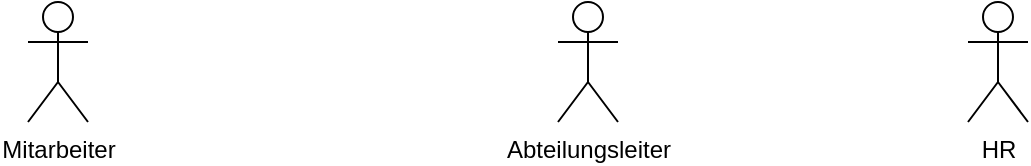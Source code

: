 <mxfile version="14.5.3" type="github">
  <diagram id="MVpvxTPfEfj-0-jQFBjt" name="Page-1">
    <mxGraphModel dx="2022" dy="1134" grid="1" gridSize="10" guides="1" tooltips="1" connect="1" arrows="0" fold="1" page="1" pageScale="1" pageWidth="1169" pageHeight="827" math="0" shadow="0">
      <root>
        <mxCell id="0" />
        <mxCell id="1" parent="0" />
        <mxCell id="SMFbA6I53KAx9mLIbbLe-3" value="Mitarbeiter&lt;br&gt;" style="shape=umlActor;verticalLabelPosition=bottom;verticalAlign=top;html=1;outlineConnect=0;" vertex="1" parent="1">
          <mxGeometry x="115" y="70" width="30" height="60" as="geometry" />
        </mxCell>
        <mxCell id="SMFbA6I53KAx9mLIbbLe-5" value="Abteilungsleiter&lt;br&gt;" style="shape=umlActor;verticalLabelPosition=bottom;verticalAlign=top;html=1;outlineConnect=0;" vertex="1" parent="1">
          <mxGeometry x="380" y="70" width="30" height="60" as="geometry" />
        </mxCell>
        <mxCell id="SMFbA6I53KAx9mLIbbLe-6" value="HR" style="shape=umlActor;verticalLabelPosition=bottom;verticalAlign=top;html=1;outlineConnect=0;" vertex="1" parent="1">
          <mxGeometry x="585" y="70" width="30" height="60" as="geometry" />
        </mxCell>
      </root>
    </mxGraphModel>
  </diagram>
</mxfile>
